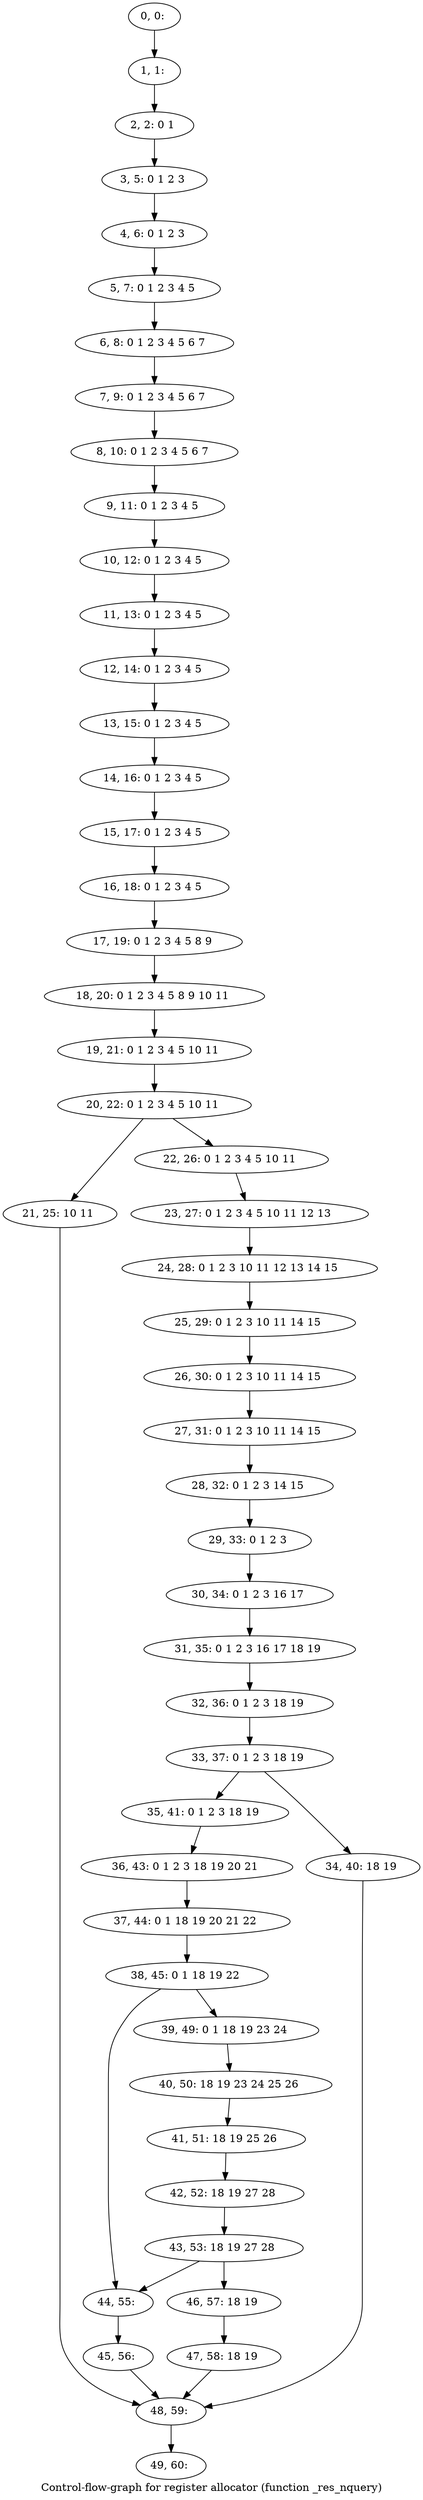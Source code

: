 digraph G {
graph [label="Control-flow-graph for register allocator (function _res_nquery)"]
0[label="0, 0: "];
1[label="1, 1: "];
2[label="2, 2: 0 1 "];
3[label="3, 5: 0 1 2 3 "];
4[label="4, 6: 0 1 2 3 "];
5[label="5, 7: 0 1 2 3 4 5 "];
6[label="6, 8: 0 1 2 3 4 5 6 7 "];
7[label="7, 9: 0 1 2 3 4 5 6 7 "];
8[label="8, 10: 0 1 2 3 4 5 6 7 "];
9[label="9, 11: 0 1 2 3 4 5 "];
10[label="10, 12: 0 1 2 3 4 5 "];
11[label="11, 13: 0 1 2 3 4 5 "];
12[label="12, 14: 0 1 2 3 4 5 "];
13[label="13, 15: 0 1 2 3 4 5 "];
14[label="14, 16: 0 1 2 3 4 5 "];
15[label="15, 17: 0 1 2 3 4 5 "];
16[label="16, 18: 0 1 2 3 4 5 "];
17[label="17, 19: 0 1 2 3 4 5 8 9 "];
18[label="18, 20: 0 1 2 3 4 5 8 9 10 11 "];
19[label="19, 21: 0 1 2 3 4 5 10 11 "];
20[label="20, 22: 0 1 2 3 4 5 10 11 "];
21[label="21, 25: 10 11 "];
22[label="22, 26: 0 1 2 3 4 5 10 11 "];
23[label="23, 27: 0 1 2 3 4 5 10 11 12 13 "];
24[label="24, 28: 0 1 2 3 10 11 12 13 14 15 "];
25[label="25, 29: 0 1 2 3 10 11 14 15 "];
26[label="26, 30: 0 1 2 3 10 11 14 15 "];
27[label="27, 31: 0 1 2 3 10 11 14 15 "];
28[label="28, 32: 0 1 2 3 14 15 "];
29[label="29, 33: 0 1 2 3 "];
30[label="30, 34: 0 1 2 3 16 17 "];
31[label="31, 35: 0 1 2 3 16 17 18 19 "];
32[label="32, 36: 0 1 2 3 18 19 "];
33[label="33, 37: 0 1 2 3 18 19 "];
34[label="34, 40: 18 19 "];
35[label="35, 41: 0 1 2 3 18 19 "];
36[label="36, 43: 0 1 2 3 18 19 20 21 "];
37[label="37, 44: 0 1 18 19 20 21 22 "];
38[label="38, 45: 0 1 18 19 22 "];
39[label="39, 49: 0 1 18 19 23 24 "];
40[label="40, 50: 18 19 23 24 25 26 "];
41[label="41, 51: 18 19 25 26 "];
42[label="42, 52: 18 19 27 28 "];
43[label="43, 53: 18 19 27 28 "];
44[label="44, 55: "];
45[label="45, 56: "];
46[label="46, 57: 18 19 "];
47[label="47, 58: 18 19 "];
48[label="48, 59: "];
49[label="49, 60: "];
0->1 ;
1->2 ;
2->3 ;
3->4 ;
4->5 ;
5->6 ;
6->7 ;
7->8 ;
8->9 ;
9->10 ;
10->11 ;
11->12 ;
12->13 ;
13->14 ;
14->15 ;
15->16 ;
16->17 ;
17->18 ;
18->19 ;
19->20 ;
20->21 ;
20->22 ;
21->48 ;
22->23 ;
23->24 ;
24->25 ;
25->26 ;
26->27 ;
27->28 ;
28->29 ;
29->30 ;
30->31 ;
31->32 ;
32->33 ;
33->34 ;
33->35 ;
34->48 ;
35->36 ;
36->37 ;
37->38 ;
38->39 ;
38->44 ;
39->40 ;
40->41 ;
41->42 ;
42->43 ;
43->44 ;
43->46 ;
44->45 ;
45->48 ;
46->47 ;
47->48 ;
48->49 ;
}
